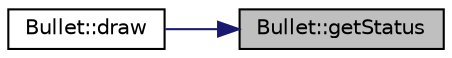 digraph "Bullet::getStatus"
{
 // LATEX_PDF_SIZE
  edge [fontname="Helvetica",fontsize="10",labelfontname="Helvetica",labelfontsize="10"];
  node [fontname="Helvetica",fontsize="10",shape=record];
  rankdir="RL";
  Node1 [label="Bullet::getStatus",height=0.2,width=0.4,color="black", fillcolor="grey75", style="filled", fontcolor="black",tooltip="Sprawdza czy pocisk wybuchł"];
  Node1 -> Node2 [dir="back",color="midnightblue",fontsize="10",style="solid",fontname="Helvetica"];
  Node2 [label="Bullet::draw",height=0.2,width=0.4,color="black", fillcolor="white", style="filled",URL="$class_bullet.html#aad00eecd1b2a2b3b5914c9fe94e4845e",tooltip="Wyświetla pocisk oraz jego wybuch."];
}
